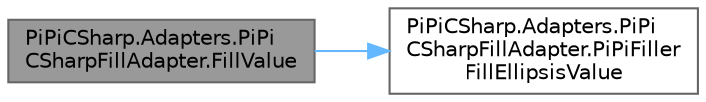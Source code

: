 digraph "PiPiCSharp.Adapters.PiPiCSharpFillAdapter.FillValue"
{
 // LATEX_PDF_SIZE
  bgcolor="transparent";
  edge [fontname=Helvetica,fontsize=10,labelfontname=Helvetica,labelfontsize=10];
  node [fontname=Helvetica,fontsize=10,shape=box,height=0.2,width=0.4];
  rankdir="LR";
  Node1 [id="Node000001",label="PiPiCSharp.Adapters.PiPi\lCSharpFillAdapter.FillValue",height=0.2,width=0.4,color="gray40", fillcolor="grey60", style="filled", fontcolor="black",tooltip="Fill value with ellipsis."];
  Node1 -> Node2 [id="edge1_Node000001_Node000002",color="steelblue1",style="solid",tooltip=" "];
  Node2 [id="Node000002",label="PiPiCSharp.Adapters.PiPi\lCSharpFillAdapter.PiPiFiller\lFillEllipsisValue",height=0.2,width=0.4,color="grey40", fillcolor="white", style="filled",URL="$class_pi_pi_c_sharp_1_1_adapters_1_1_pi_pi_c_sharp_fill_adapter.html#a37271e7a13cd717df53bd21df88eb0b8",tooltip="Invoke c++ PiPiFiller FillValue."];
}
